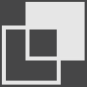 <mxfile version="24.2.5" type="device">
  <diagram name="第 1 页" id="ewl9boTtj5eG1xmZE2dz">
    <mxGraphModel dx="292" dy="186" grid="1" gridSize="3.937" guides="1" tooltips="1" connect="1" arrows="1" fold="1" page="1" pageScale="1" pageWidth="48" pageHeight="48" background="#464647" math="0" shadow="0">
      <root>
        <mxCell id="0" />
        <mxCell id="1" parent="0" />
        <mxCell id="h4AXBYLEM3Z7pXykpD9Z-1" value="" style="rounded=0;whiteSpace=wrap;html=1;fillColor=none;strokeColor=#E6E6E6;strokeWidth=2;" parent="1" vertex="1">
          <mxGeometry x="3.94" y="15.75" width="27.43" height="27.56" as="geometry" />
        </mxCell>
        <mxCell id="h4AXBYLEM3Z7pXykpD9Z-3" value="" style="rounded=0;whiteSpace=wrap;html=1;fillColor=none;strokeColor=#E6E6E6;strokeWidth=2;" parent="1" vertex="1">
          <mxGeometry x="15.75" y="3.94" width="27.56" height="27.31" as="geometry" />
        </mxCell>
        <mxCell id="U6Gxv-2Gs-mFBV8ipevQ-1" value="" style="rounded=0;whiteSpace=wrap;html=1;fillColor=#E6E6E6;strokeColor=#E6E6E6;" parent="1" vertex="1">
          <mxGeometry x="15.75" y="4" width="27.56" height="11.75" as="geometry" />
        </mxCell>
        <mxCell id="U6Gxv-2Gs-mFBV8ipevQ-2" value="" style="rounded=0;whiteSpace=wrap;html=1;strokeColor=#E6E6E6;fillColor=#E6E6E6;" parent="1" vertex="1">
          <mxGeometry x="31.37" y="14.68" width="11.94" height="16.57" as="geometry" />
        </mxCell>
      </root>
    </mxGraphModel>
  </diagram>
</mxfile>
